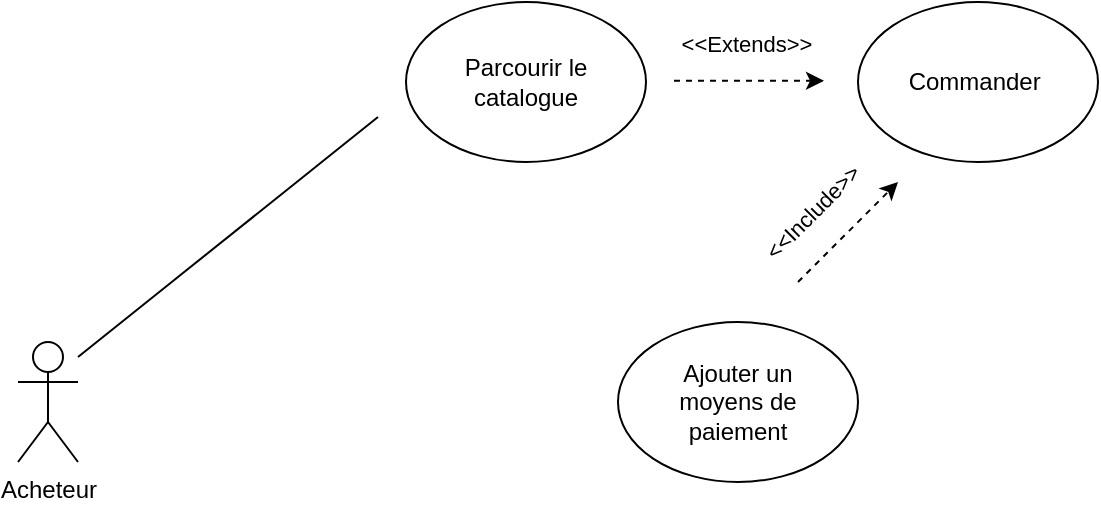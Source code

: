 <mxfile version="23.0.2" type="device">
  <diagram name="Page-1" id="0k3OAPtzxN85hAbiLKYr">
    <mxGraphModel dx="1235" dy="787" grid="1" gridSize="10" guides="1" tooltips="1" connect="1" arrows="1" fold="1" page="1" pageScale="1" pageWidth="827" pageHeight="1169" math="0" shadow="0">
      <root>
        <mxCell id="0" />
        <mxCell id="1" parent="0" />
        <mxCell id="ty4UK9upePrmjLvFGg2Z-1" value="" style="ellipse;whiteSpace=wrap;html=1;" parent="1" vertex="1">
          <mxGeometry x="354" y="100" width="120" height="80" as="geometry" />
        </mxCell>
        <mxCell id="ty4UK9upePrmjLvFGg2Z-2" value="Parcourir le catalogue" style="text;html=1;align=center;verticalAlign=middle;whiteSpace=wrap;rounded=0;" parent="1" vertex="1">
          <mxGeometry x="371" y="112.5" width="86" height="55" as="geometry" />
        </mxCell>
        <mxCell id="ty4UK9upePrmjLvFGg2Z-5" value="" style="ellipse;whiteSpace=wrap;html=1;" parent="1" vertex="1">
          <mxGeometry x="580" y="100" width="120" height="80" as="geometry" />
        </mxCell>
        <mxCell id="ty4UK9upePrmjLvFGg2Z-6" value="Commander&amp;nbsp;" style="text;html=1;align=center;verticalAlign=middle;whiteSpace=wrap;rounded=0;" parent="1" vertex="1">
          <mxGeometry x="597" y="117.5" width="86" height="45" as="geometry" />
        </mxCell>
        <mxCell id="ty4UK9upePrmjLvFGg2Z-7" value="" style="ellipse;whiteSpace=wrap;html=1;" parent="1" vertex="1">
          <mxGeometry x="460" y="260" width="120" height="80" as="geometry" />
        </mxCell>
        <mxCell id="ty4UK9upePrmjLvFGg2Z-8" value="Ajouter un moyens de paiement" style="text;html=1;align=center;verticalAlign=middle;whiteSpace=wrap;rounded=0;" parent="1" vertex="1">
          <mxGeometry x="477" y="267.5" width="86" height="65" as="geometry" />
        </mxCell>
        <mxCell id="ty4UK9upePrmjLvFGg2Z-21" value="Acheteur" style="shape=umlActor;verticalLabelPosition=bottom;verticalAlign=top;html=1;outlineConnect=0;" parent="1" vertex="1">
          <mxGeometry x="160" y="270" width="30" height="60" as="geometry" />
        </mxCell>
        <mxCell id="akRX0uBO8aCFeyzsHtay-5" value="" style="endArrow=none;html=1;rounded=0;" edge="1" parent="1">
          <mxGeometry width="50" height="50" relative="1" as="geometry">
            <mxPoint x="190" y="277.5" as="sourcePoint" />
            <mxPoint x="340" y="157.5" as="targetPoint" />
          </mxGeometry>
        </mxCell>
        <mxCell id="akRX0uBO8aCFeyzsHtay-15" value="" style="endArrow=classic;html=1;rounded=0;dashed=1;" edge="1" parent="1">
          <mxGeometry width="50" height="50" relative="1" as="geometry">
            <mxPoint x="550" y="240" as="sourcePoint" />
            <mxPoint x="600" y="190" as="targetPoint" />
          </mxGeometry>
        </mxCell>
        <mxCell id="akRX0uBO8aCFeyzsHtay-16" value="&amp;lt;&amp;lt;Include&amp;gt;&amp;gt;" style="edgeLabel;html=1;align=center;verticalAlign=middle;resizable=0;points=[];rotation=-45;" vertex="1" connectable="0" parent="akRX0uBO8aCFeyzsHtay-15">
          <mxGeometry x="0.399" relative="1" as="geometry">
            <mxPoint x="-28" as="offset" />
          </mxGeometry>
        </mxCell>
        <mxCell id="akRX0uBO8aCFeyzsHtay-17" value="" style="endArrow=classic;html=1;rounded=0;dashed=1;" edge="1" parent="1">
          <mxGeometry width="50" height="50" relative="1" as="geometry">
            <mxPoint x="488" y="139.41" as="sourcePoint" />
            <mxPoint x="563" y="139.41" as="targetPoint" />
          </mxGeometry>
        </mxCell>
        <mxCell id="akRX0uBO8aCFeyzsHtay-18" value="&amp;lt;&amp;lt;Extends&amp;gt;&amp;gt;" style="edgeLabel;html=1;align=center;verticalAlign=middle;resizable=0;points=[];" vertex="1" connectable="0" parent="akRX0uBO8aCFeyzsHtay-17">
          <mxGeometry x="-0.038" y="-5" relative="1" as="geometry">
            <mxPoint y="-24" as="offset" />
          </mxGeometry>
        </mxCell>
      </root>
    </mxGraphModel>
  </diagram>
</mxfile>

